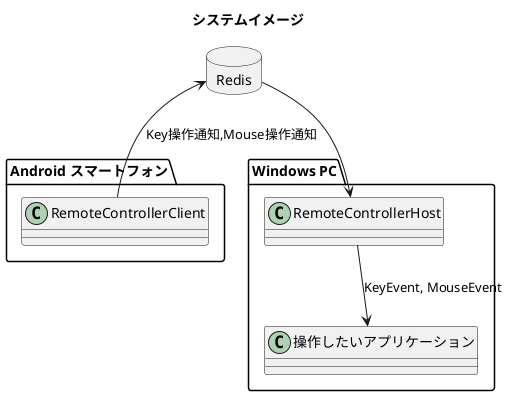 @startuml
title システムイメージ

package "Android スマートフォン" {
    class "RemoteControllerClient" as rcc
}

database Redis {

}

package "Windows PC" {
    class "RemoteControllerHost" as rch
    class "操作したいアプリケーション"

    rch -down-> "操作したいアプリケーション" : KeyEvent, MouseEvent
}

rcc -up-> Redis : Key操作通知,Mouse操作通知

Redis -down-> rch

@enduml
